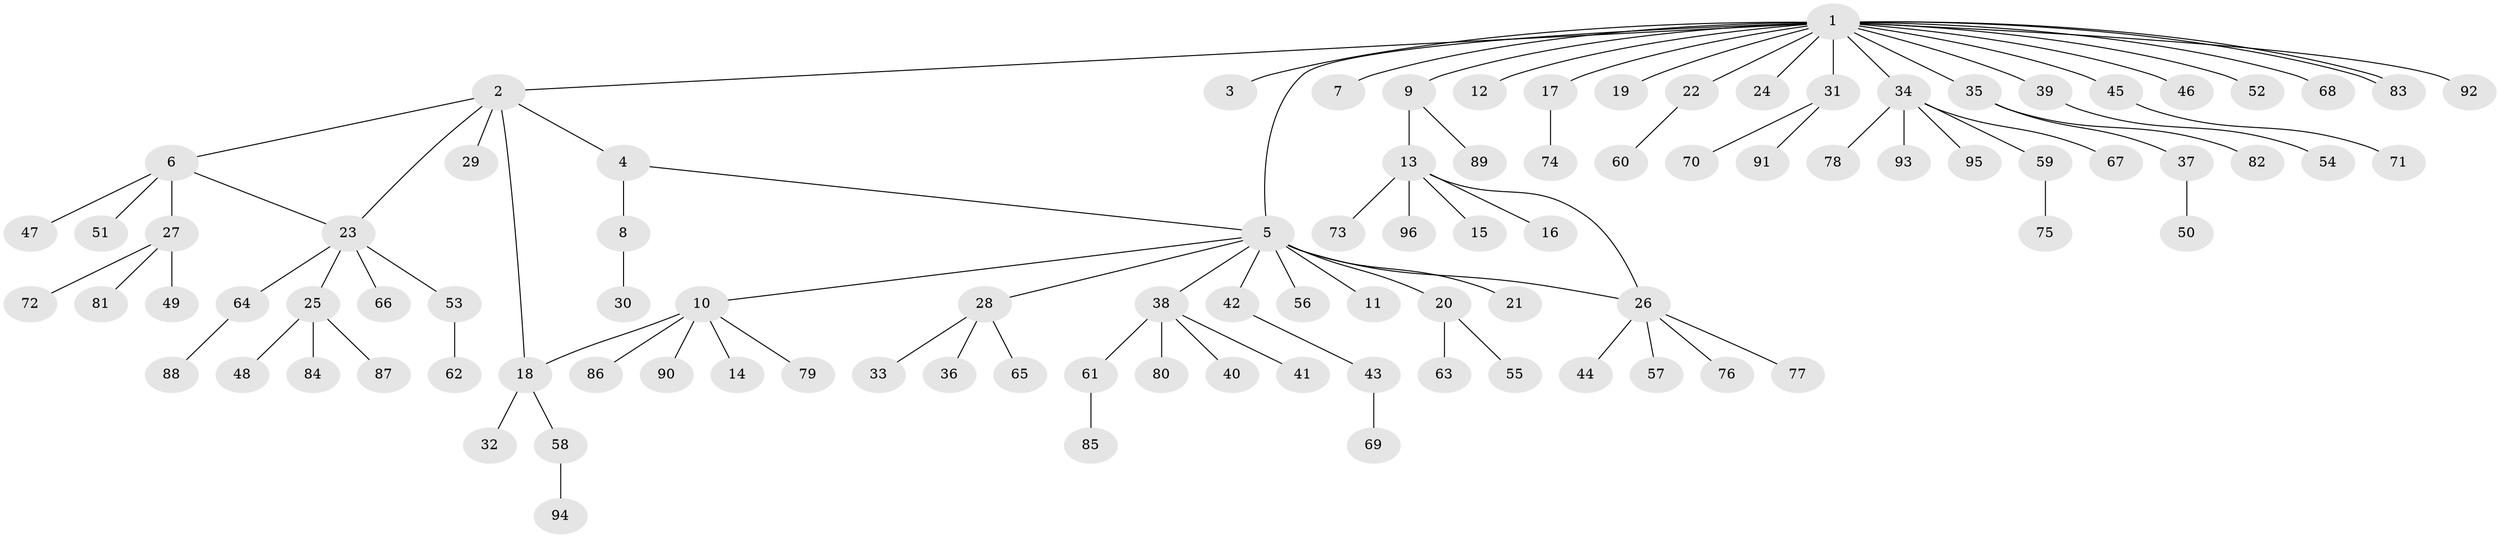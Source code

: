// coarse degree distribution, {3: 0.07352941176470588, 10: 0.014705882352941176, 1: 0.6764705882352942, 5: 0.08823529411764706, 4: 0.029411764705882353, 2: 0.10294117647058823, 19: 0.014705882352941176}
// Generated by graph-tools (version 1.1) at 2025/36/03/04/25 23:36:44]
// undirected, 96 vertices, 100 edges
graph export_dot {
  node [color=gray90,style=filled];
  1;
  2;
  3;
  4;
  5;
  6;
  7;
  8;
  9;
  10;
  11;
  12;
  13;
  14;
  15;
  16;
  17;
  18;
  19;
  20;
  21;
  22;
  23;
  24;
  25;
  26;
  27;
  28;
  29;
  30;
  31;
  32;
  33;
  34;
  35;
  36;
  37;
  38;
  39;
  40;
  41;
  42;
  43;
  44;
  45;
  46;
  47;
  48;
  49;
  50;
  51;
  52;
  53;
  54;
  55;
  56;
  57;
  58;
  59;
  60;
  61;
  62;
  63;
  64;
  65;
  66;
  67;
  68;
  69;
  70;
  71;
  72;
  73;
  74;
  75;
  76;
  77;
  78;
  79;
  80;
  81;
  82;
  83;
  84;
  85;
  86;
  87;
  88;
  89;
  90;
  91;
  92;
  93;
  94;
  95;
  96;
  1 -- 2;
  1 -- 3;
  1 -- 5;
  1 -- 7;
  1 -- 9;
  1 -- 12;
  1 -- 17;
  1 -- 19;
  1 -- 22;
  1 -- 24;
  1 -- 31;
  1 -- 34;
  1 -- 35;
  1 -- 39;
  1 -- 45;
  1 -- 46;
  1 -- 52;
  1 -- 68;
  1 -- 83;
  1 -- 83;
  1 -- 92;
  2 -- 4;
  2 -- 6;
  2 -- 18;
  2 -- 23;
  2 -- 29;
  4 -- 5;
  4 -- 8;
  5 -- 10;
  5 -- 11;
  5 -- 20;
  5 -- 21;
  5 -- 26;
  5 -- 28;
  5 -- 38;
  5 -- 42;
  5 -- 56;
  6 -- 23;
  6 -- 27;
  6 -- 47;
  6 -- 51;
  8 -- 30;
  9 -- 13;
  9 -- 89;
  10 -- 14;
  10 -- 18;
  10 -- 79;
  10 -- 86;
  10 -- 90;
  13 -- 15;
  13 -- 16;
  13 -- 26;
  13 -- 73;
  13 -- 96;
  17 -- 74;
  18 -- 32;
  18 -- 58;
  20 -- 55;
  20 -- 63;
  22 -- 60;
  23 -- 25;
  23 -- 53;
  23 -- 64;
  23 -- 66;
  25 -- 48;
  25 -- 84;
  25 -- 87;
  26 -- 44;
  26 -- 57;
  26 -- 76;
  26 -- 77;
  27 -- 49;
  27 -- 72;
  27 -- 81;
  28 -- 33;
  28 -- 36;
  28 -- 65;
  31 -- 70;
  31 -- 91;
  34 -- 59;
  34 -- 67;
  34 -- 78;
  34 -- 93;
  34 -- 95;
  35 -- 37;
  35 -- 82;
  37 -- 50;
  38 -- 40;
  38 -- 41;
  38 -- 61;
  38 -- 80;
  39 -- 54;
  42 -- 43;
  43 -- 69;
  45 -- 71;
  53 -- 62;
  58 -- 94;
  59 -- 75;
  61 -- 85;
  64 -- 88;
}
